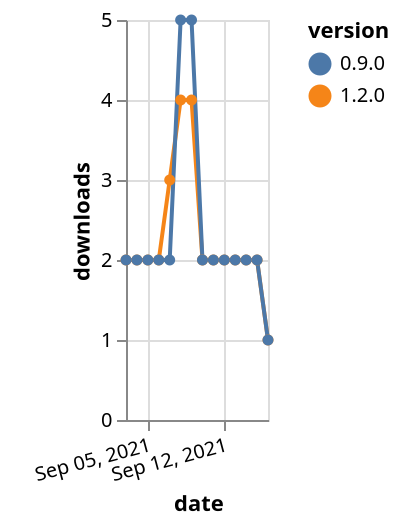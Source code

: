 {"$schema": "https://vega.github.io/schema/vega-lite/v5.json", "description": "A simple bar chart with embedded data.", "data": {"values": [{"date": "2021-09-03", "total": 4890, "delta": 2, "version": "1.2.0"}, {"date": "2021-09-04", "total": 4892, "delta": 2, "version": "1.2.0"}, {"date": "2021-09-05", "total": 4894, "delta": 2, "version": "1.2.0"}, {"date": "2021-09-06", "total": 4896, "delta": 2, "version": "1.2.0"}, {"date": "2021-09-07", "total": 4899, "delta": 3, "version": "1.2.0"}, {"date": "2021-09-08", "total": 4903, "delta": 4, "version": "1.2.0"}, {"date": "2021-09-09", "total": 4907, "delta": 4, "version": "1.2.0"}, {"date": "2021-09-10", "total": 4909, "delta": 2, "version": "1.2.0"}, {"date": "2021-09-11", "total": 4911, "delta": 2, "version": "1.2.0"}, {"date": "2021-09-12", "total": 4913, "delta": 2, "version": "1.2.0"}, {"date": "2021-09-13", "total": 4915, "delta": 2, "version": "1.2.0"}, {"date": "2021-09-14", "total": 4917, "delta": 2, "version": "1.2.0"}, {"date": "2021-09-15", "total": 4919, "delta": 2, "version": "1.2.0"}, {"date": "2021-09-16", "total": 4920, "delta": 1, "version": "1.2.0"}, {"date": "2021-09-03", "total": 8856, "delta": 2, "version": "0.9.0"}, {"date": "2021-09-04", "total": 8858, "delta": 2, "version": "0.9.0"}, {"date": "2021-09-05", "total": 8860, "delta": 2, "version": "0.9.0"}, {"date": "2021-09-06", "total": 8862, "delta": 2, "version": "0.9.0"}, {"date": "2021-09-07", "total": 8864, "delta": 2, "version": "0.9.0"}, {"date": "2021-09-08", "total": 8869, "delta": 5, "version": "0.9.0"}, {"date": "2021-09-09", "total": 8874, "delta": 5, "version": "0.9.0"}, {"date": "2021-09-10", "total": 8876, "delta": 2, "version": "0.9.0"}, {"date": "2021-09-11", "total": 8878, "delta": 2, "version": "0.9.0"}, {"date": "2021-09-12", "total": 8880, "delta": 2, "version": "0.9.0"}, {"date": "2021-09-13", "total": 8882, "delta": 2, "version": "0.9.0"}, {"date": "2021-09-14", "total": 8884, "delta": 2, "version": "0.9.0"}, {"date": "2021-09-15", "total": 8886, "delta": 2, "version": "0.9.0"}, {"date": "2021-09-16", "total": 8887, "delta": 1, "version": "0.9.0"}]}, "width": "container", "mark": {"type": "line", "point": {"filled": true}}, "encoding": {"x": {"field": "date", "type": "temporal", "timeUnit": "yearmonthdate", "title": "date", "axis": {"labelAngle": -15}}, "y": {"field": "delta", "type": "quantitative", "title": "downloads"}, "color": {"field": "version", "type": "nominal"}, "tooltip": {"field": "delta"}}}